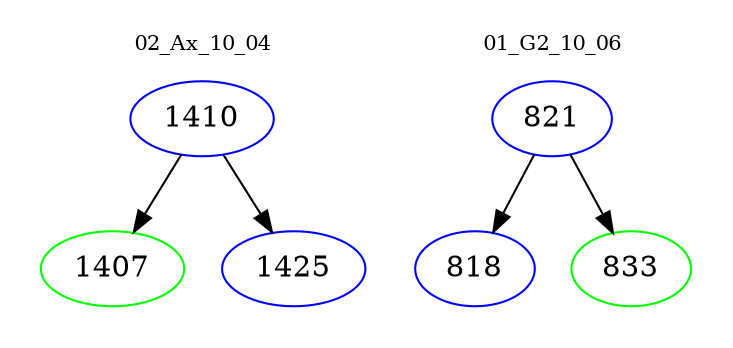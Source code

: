 digraph{
subgraph cluster_0 {
color = white
label = "02_Ax_10_04";
fontsize=10;
T0_1410 [label="1410", color="blue"]
T0_1410 -> T0_1407 [color="black"]
T0_1407 [label="1407", color="green"]
T0_1410 -> T0_1425 [color="black"]
T0_1425 [label="1425", color="blue"]
}
subgraph cluster_1 {
color = white
label = "01_G2_10_06";
fontsize=10;
T1_821 [label="821", color="blue"]
T1_821 -> T1_818 [color="black"]
T1_818 [label="818", color="blue"]
T1_821 -> T1_833 [color="black"]
T1_833 [label="833", color="green"]
}
}
